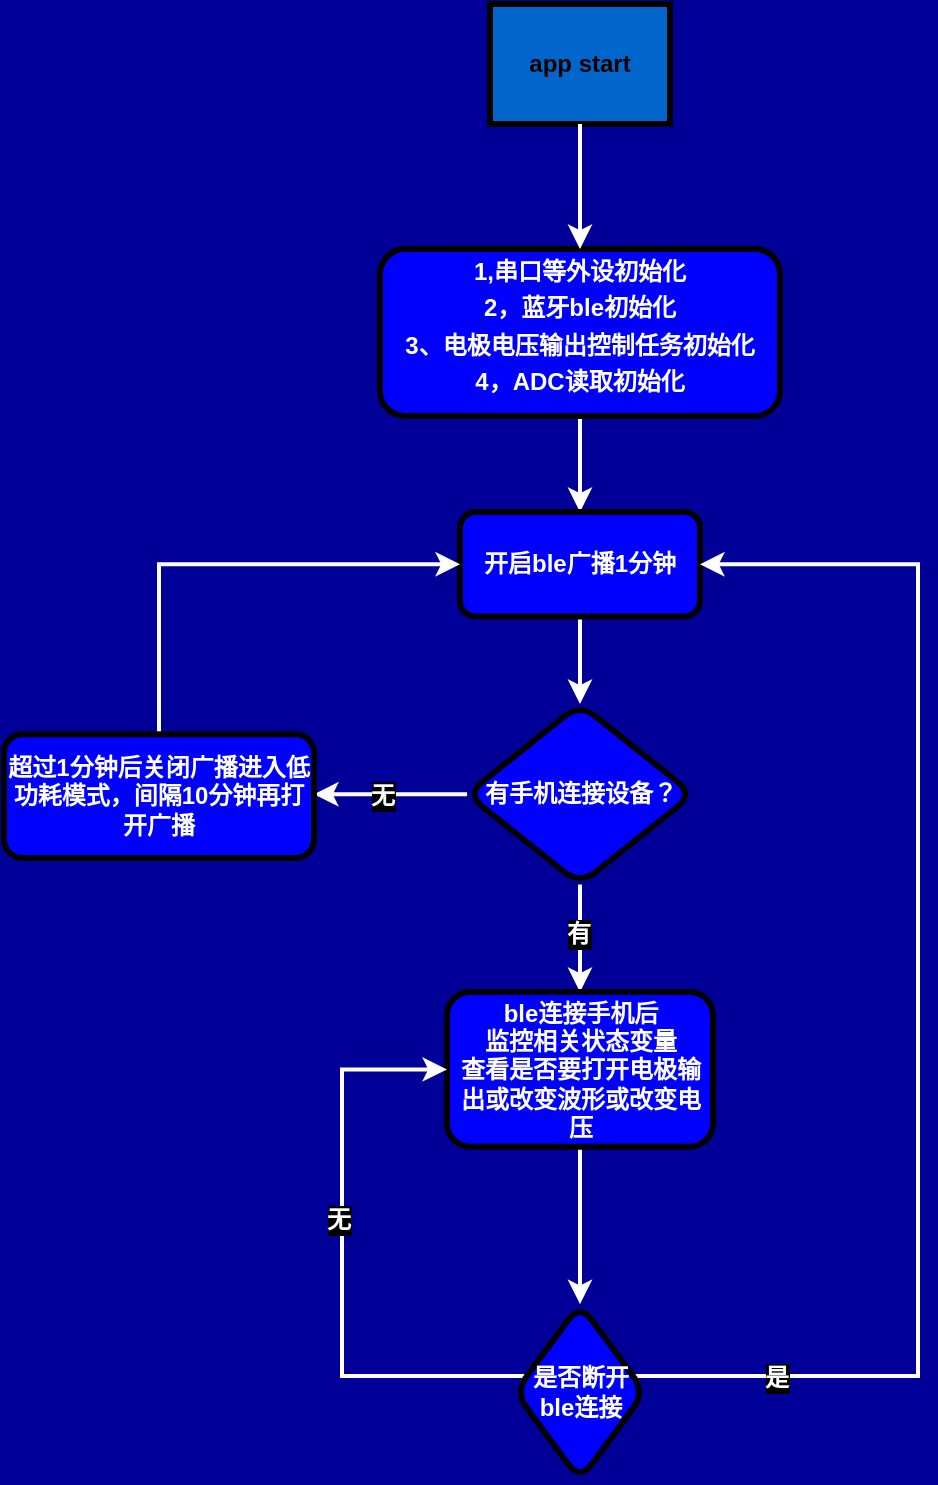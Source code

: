 <mxfile version="24.7.17">
  <diagram name="Page-1" id="c7558073-3199-34d8-9f00-42111426c3f3">
    <mxGraphModel dx="1825" dy="787" grid="0" gridSize="24" guides="1" tooltips="1" connect="1" arrows="1" fold="1" page="0" pageScale="1" pageWidth="826" pageHeight="1169" background="#000099" math="0" shadow="0">
      <root>
        <mxCell id="0" />
        <mxCell id="1" parent="0" />
        <mxCell id="bbQW1Ya1Ovsxz0HwXBIN-97" value="" style="edgeStyle=orthogonalEdgeStyle;rounded=0;orthogonalLoop=1;jettySize=auto;html=1;fontColor=#FFFFFF;strokeWidth=2;strokeColor=#FFFFFF;" edge="1" parent="1" source="2" target="bbQW1Ya1Ovsxz0HwXBIN-96">
          <mxGeometry relative="1" as="geometry" />
        </mxCell>
        <mxCell id="2" value="&lt;p style=&quot;margin: 4px 0px 0px; text-align: center;&quot;&gt;&lt;font color=&quot;#ffffff&quot;&gt;1,串口等外设初始化&lt;/font&gt;&lt;/p&gt;&lt;p style=&quot;margin: 4px 0px 0px; text-align: center;&quot;&gt;&lt;font color=&quot;#ffffff&quot;&gt;2，蓝牙ble初始化&lt;/font&gt;&lt;/p&gt;&lt;p style=&quot;margin: 4px 0px 0px; text-align: center;&quot;&gt;&lt;font color=&quot;#ffffff&quot;&gt;3、电极电压输出控制任务初始化&lt;/font&gt;&lt;/p&gt;&lt;p style=&quot;margin: 4px 0px 0px; text-align: center;&quot;&gt;&lt;font color=&quot;#ffffff&quot;&gt;4，ADC读取初始化&lt;/font&gt;&lt;/p&gt;" style="verticalAlign=middle;align=center;overflow=fill;fontSize=12;fontFamily=Helvetica;html=1;rounded=1;fontStyle=1;strokeWidth=3;fillColor=#0000FF;" parent="1" vertex="1">
          <mxGeometry x="-5" y="228.5" width="200" height="83.5" as="geometry" />
        </mxCell>
        <mxCell id="4" value="app start" style="whiteSpace=wrap;align=center;verticalAlign=middle;fontStyle=1;strokeWidth=3;fillColor=#0066CC;" parent="1" vertex="1">
          <mxGeometry x="50" y="106" width="90" height="60" as="geometry" />
        </mxCell>
        <mxCell id="37" value="" style="edgeStyle=none;noEdgeStyle=1;strokeColor=#FFFFFF;strokeWidth=2" parent="1" source="4" target="2" edge="1">
          <mxGeometry width="100" height="100" relative="1" as="geometry">
            <mxPoint x="280" y="190" as="sourcePoint" />
            <mxPoint x="380" y="90" as="targetPoint" />
          </mxGeometry>
        </mxCell>
        <mxCell id="bbQW1Ya1Ovsxz0HwXBIN-99" value="" style="edgeStyle=orthogonalEdgeStyle;rounded=0;orthogonalLoop=1;jettySize=auto;html=1;strokeWidth=2;strokeColor=#FFFFFF;" edge="1" parent="1" source="bbQW1Ya1Ovsxz0HwXBIN-96" target="bbQW1Ya1Ovsxz0HwXBIN-98">
          <mxGeometry relative="1" as="geometry" />
        </mxCell>
        <mxCell id="bbQW1Ya1Ovsxz0HwXBIN-96" value="&lt;div&gt;&lt;span style=&quot;color: rgb(255, 255, 255); background-color: initial;&quot;&gt;开启ble广播1分钟&lt;/span&gt;&lt;br&gt;&lt;/div&gt;" style="whiteSpace=wrap;html=1;fillColor=#0000FF;rounded=1;fontStyle=1;strokeWidth=3;" vertex="1" parent="1">
          <mxGeometry x="35" y="360" width="120" height="52.25" as="geometry" />
        </mxCell>
        <mxCell id="bbQW1Ya1Ovsxz0HwXBIN-121" value="" style="edgeStyle=orthogonalEdgeStyle;shape=connector;rounded=0;orthogonalLoop=1;jettySize=auto;html=1;strokeColor=#FFFFFF;strokeWidth=2;align=center;verticalAlign=middle;fontFamily=Helvetica;fontSize=12;fontColor=#FFFFFF;fontStyle=1;labelBackgroundColor=default;endArrow=classic;" edge="1" parent="1" source="bbQW1Ya1Ovsxz0HwXBIN-98" target="bbQW1Ya1Ovsxz0HwXBIN-120">
          <mxGeometry relative="1" as="geometry">
            <Array as="points">
              <mxPoint x="-4" y="502" />
              <mxPoint x="-4" y="502" />
            </Array>
          </mxGeometry>
        </mxCell>
        <mxCell id="bbQW1Ya1Ovsxz0HwXBIN-123" value="无" style="edgeLabel;html=1;align=center;verticalAlign=middle;resizable=0;points=[];rounded=1;strokeColor=default;strokeWidth=3;fontFamily=Helvetica;fontSize=12;fontColor=#FFFFFF;fontStyle=1;fillColor=#0000FF;labelBackgroundColor=#000000;" vertex="1" connectable="0" parent="bbQW1Ya1Ovsxz0HwXBIN-121">
          <mxGeometry x="0.12" y="1" relative="1" as="geometry">
            <mxPoint as="offset" />
          </mxGeometry>
        </mxCell>
        <mxCell id="bbQW1Ya1Ovsxz0HwXBIN-124" style="edgeStyle=orthogonalEdgeStyle;shape=connector;rounded=0;orthogonalLoop=1;jettySize=auto;html=1;entryX=0.5;entryY=0;entryDx=0;entryDy=0;strokeColor=#FFFFFF;strokeWidth=2;align=center;verticalAlign=middle;fontFamily=Helvetica;fontSize=12;fontColor=#FFFFFF;fontStyle=1;labelBackgroundColor=default;endArrow=classic;" edge="1" parent="1" source="bbQW1Ya1Ovsxz0HwXBIN-98" target="bbQW1Ya1Ovsxz0HwXBIN-108">
          <mxGeometry relative="1" as="geometry" />
        </mxCell>
        <mxCell id="bbQW1Ya1Ovsxz0HwXBIN-125" value="有" style="edgeLabel;html=1;align=center;verticalAlign=middle;resizable=0;points=[];fontFamily=Helvetica;fontSize=12;fontColor=#FFFFFF;fontStyle=1;labelBackgroundColor=#000000;" vertex="1" connectable="0" parent="bbQW1Ya1Ovsxz0HwXBIN-124">
          <mxGeometry x="-0.082" y="-1" relative="1" as="geometry">
            <mxPoint as="offset" />
          </mxGeometry>
        </mxCell>
        <mxCell id="bbQW1Ya1Ovsxz0HwXBIN-98" value="&lt;font color=&quot;#ffffff&quot;&gt;有手机连接设备？&lt;/font&gt;" style="rhombus;whiteSpace=wrap;html=1;fillColor=#0000FF;rounded=1;fontStyle=1;strokeWidth=3;" vertex="1" parent="1">
          <mxGeometry x="38.5" y="456" width="113" height="90.25" as="geometry" />
        </mxCell>
        <mxCell id="bbQW1Ya1Ovsxz0HwXBIN-112" value="" style="edgeStyle=orthogonalEdgeStyle;shape=connector;rounded=0;orthogonalLoop=1;jettySize=auto;html=1;strokeColor=#FFFFFF;strokeWidth=2;align=center;verticalAlign=middle;fontFamily=Helvetica;fontSize=11;fontColor=default;labelBackgroundColor=default;endArrow=classic;" edge="1" parent="1" source="bbQW1Ya1Ovsxz0HwXBIN-108" target="bbQW1Ya1Ovsxz0HwXBIN-111">
          <mxGeometry relative="1" as="geometry" />
        </mxCell>
        <mxCell id="bbQW1Ya1Ovsxz0HwXBIN-108" value="&lt;font color=&quot;#ffffff&quot;&gt;ble连接手机后&lt;/font&gt;&lt;div&gt;&lt;font color=&quot;#ffffff&quot;&gt;监控相关状态变量&lt;/font&gt;&lt;/div&gt;&lt;div&gt;&lt;font color=&quot;#ffffff&quot;&gt;查看是否要打开电极输出或改变波形或改变电压&lt;/font&gt;&lt;/div&gt;" style="whiteSpace=wrap;html=1;fillColor=#0000FF;rounded=1;fontStyle=1;strokeWidth=3;" vertex="1" parent="1">
          <mxGeometry x="28.5" y="600" width="133" height="77.38" as="geometry" />
        </mxCell>
        <mxCell id="bbQW1Ya1Ovsxz0HwXBIN-113" style="edgeStyle=orthogonalEdgeStyle;shape=connector;rounded=0;orthogonalLoop=1;jettySize=auto;html=1;entryX=0;entryY=0.5;entryDx=0;entryDy=0;strokeColor=#FFFFFF;strokeWidth=2;align=center;verticalAlign=middle;fontFamily=Helvetica;fontSize=12;fontColor=#FFFFFF;fontStyle=1;labelBackgroundColor=default;endArrow=classic;" edge="1" parent="1" source="bbQW1Ya1Ovsxz0HwXBIN-111" target="bbQW1Ya1Ovsxz0HwXBIN-108">
          <mxGeometry relative="1" as="geometry">
            <Array as="points">
              <mxPoint x="-24" y="792" />
              <mxPoint x="-24" y="639" />
            </Array>
          </mxGeometry>
        </mxCell>
        <mxCell id="bbQW1Ya1Ovsxz0HwXBIN-117" value="无" style="edgeLabel;html=1;align=center;verticalAlign=middle;resizable=0;points=[];rounded=1;strokeColor=default;strokeWidth=3;fontFamily=Helvetica;fontSize=12;fontColor=#FFFFFF;fontStyle=1;fillColor=#0000FF;labelBackgroundColor=#000000;" vertex="1" connectable="0" parent="bbQW1Ya1Ovsxz0HwXBIN-113">
          <mxGeometry x="0.147" y="2" relative="1" as="geometry">
            <mxPoint as="offset" />
          </mxGeometry>
        </mxCell>
        <mxCell id="bbQW1Ya1Ovsxz0HwXBIN-118" style="edgeStyle=orthogonalEdgeStyle;shape=connector;rounded=0;orthogonalLoop=1;jettySize=auto;html=1;strokeColor=#FFFFFF;strokeWidth=2;align=center;verticalAlign=middle;fontFamily=Helvetica;fontSize=12;fontColor=#FFFFFF;fontStyle=1;labelBackgroundColor=default;endArrow=classic;entryX=1;entryY=0.5;entryDx=0;entryDy=0;" edge="1" parent="1" source="bbQW1Ya1Ovsxz0HwXBIN-111" target="bbQW1Ya1Ovsxz0HwXBIN-96">
          <mxGeometry relative="1" as="geometry">
            <mxPoint x="312" y="480" as="targetPoint" />
            <Array as="points">
              <mxPoint x="264" y="792" />
              <mxPoint x="264" y="386" />
            </Array>
          </mxGeometry>
        </mxCell>
        <mxCell id="bbQW1Ya1Ovsxz0HwXBIN-119" value="是" style="edgeLabel;html=1;align=center;verticalAlign=middle;resizable=0;points=[];rounded=1;strokeColor=default;strokeWidth=3;fontFamily=Helvetica;fontSize=12;fontColor=#FFFFFF;fontStyle=1;fillColor=#0000FF;labelBackgroundColor=#000000;" vertex="1" connectable="0" parent="bbQW1Ya1Ovsxz0HwXBIN-118">
          <mxGeometry x="-0.784" y="-1" relative="1" as="geometry">
            <mxPoint as="offset" />
          </mxGeometry>
        </mxCell>
        <mxCell id="bbQW1Ya1Ovsxz0HwXBIN-111" value="是否断开ble连接" style="rhombus;whiteSpace=wrap;html=1;fillColor=#0000FF;rounded=1;fontStyle=1;strokeWidth=3;fontColor=#FFFFFF;labelBorderColor=none;" vertex="1" parent="1">
          <mxGeometry x="62.5" y="756.07" width="65" height="87.93" as="geometry" />
        </mxCell>
        <mxCell id="bbQW1Ya1Ovsxz0HwXBIN-122" style="edgeStyle=orthogonalEdgeStyle;shape=connector;rounded=0;orthogonalLoop=1;jettySize=auto;html=1;entryX=0;entryY=0.5;entryDx=0;entryDy=0;strokeColor=#FFFFFF;strokeWidth=2;align=center;verticalAlign=middle;fontFamily=Helvetica;fontSize=12;fontColor=#FFFFFF;fontStyle=1;labelBackgroundColor=default;endArrow=classic;" edge="1" parent="1" source="bbQW1Ya1Ovsxz0HwXBIN-120" target="bbQW1Ya1Ovsxz0HwXBIN-96">
          <mxGeometry relative="1" as="geometry">
            <Array as="points">
              <mxPoint x="-115" y="386" />
            </Array>
          </mxGeometry>
        </mxCell>
        <mxCell id="bbQW1Ya1Ovsxz0HwXBIN-120" value="&lt;span style=&quot;color: rgb(255, 255, 255);&quot;&gt;超过1分钟后关闭广播进入低功耗模式，间隔10分钟再打开广播&lt;/span&gt;" style="rounded=1;whiteSpace=wrap;html=1;fillColor=#0000FF;fontStyle=1;strokeWidth=3;" vertex="1" parent="1">
          <mxGeometry x="-193" y="471.13" width="155" height="61.88" as="geometry" />
        </mxCell>
      </root>
    </mxGraphModel>
  </diagram>
</mxfile>
